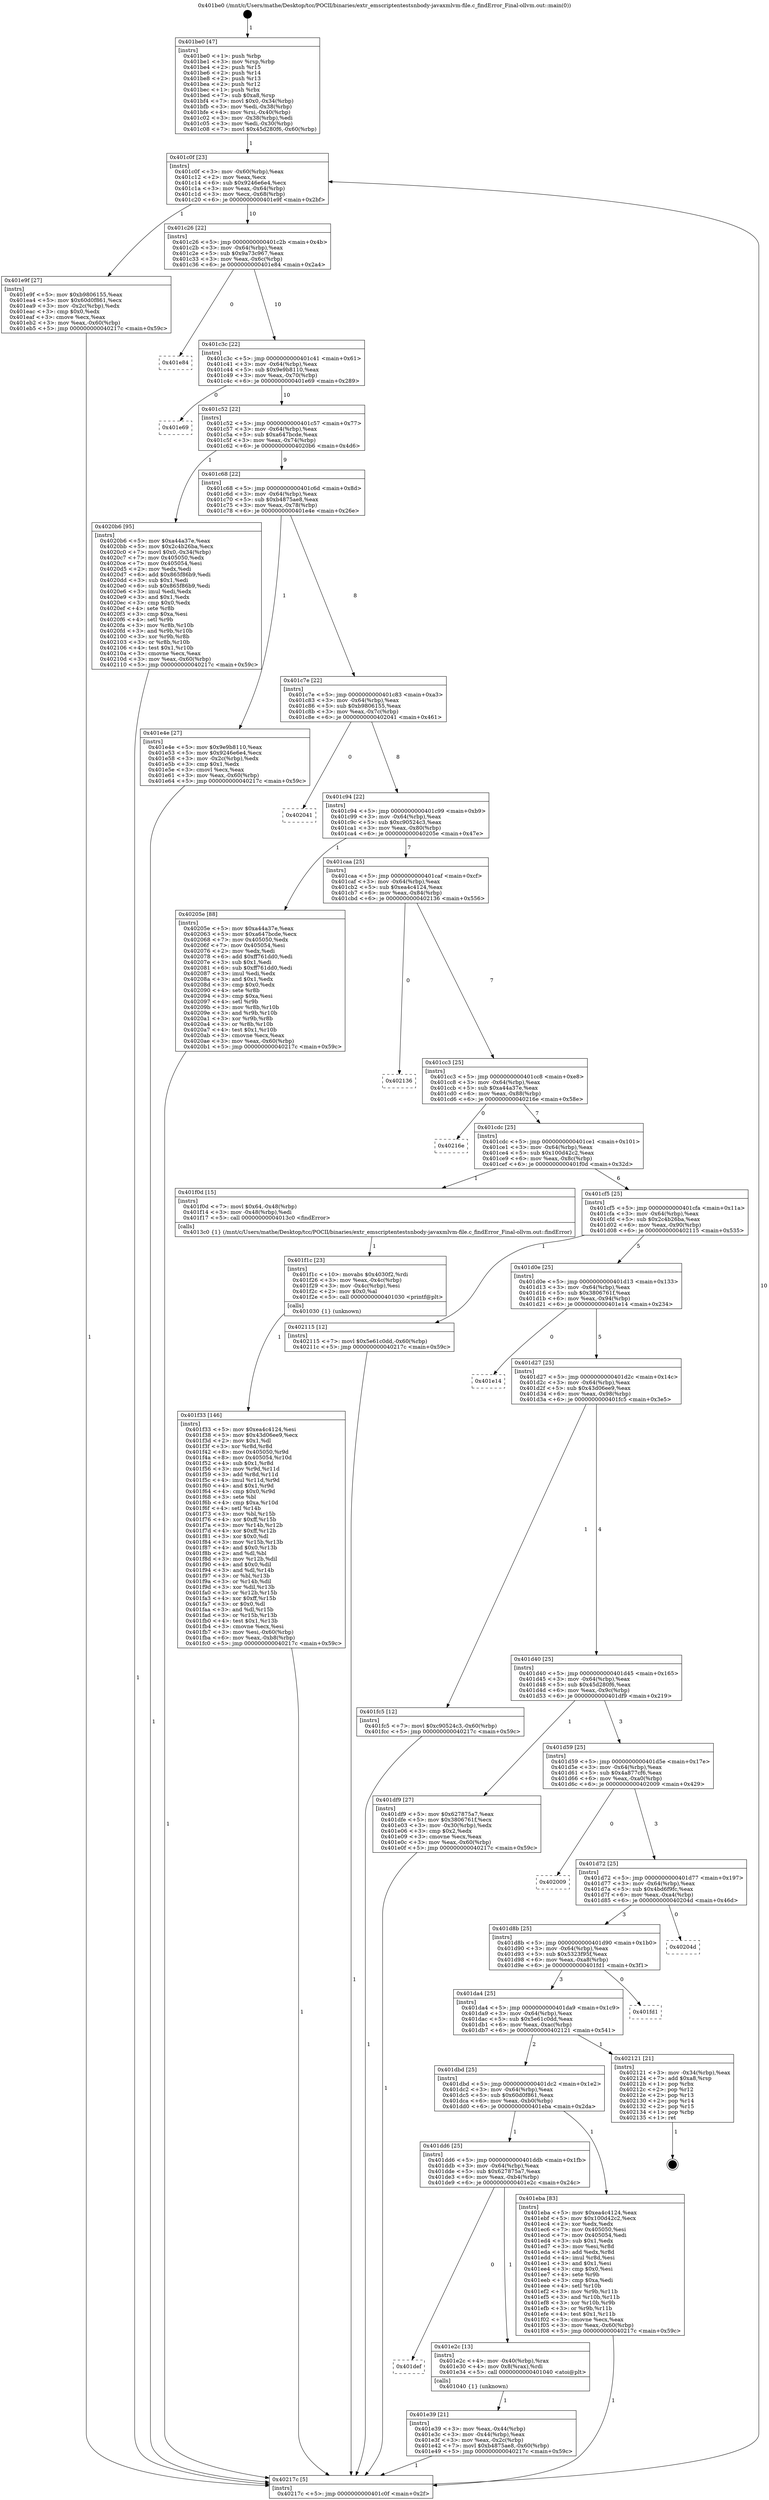 digraph "0x401be0" {
  label = "0x401be0 (/mnt/c/Users/mathe/Desktop/tcc/POCII/binaries/extr_emscriptentestsnbody-javaxmlvm-file.c_findError_Final-ollvm.out::main(0))"
  labelloc = "t"
  node[shape=record]

  Entry [label="",width=0.3,height=0.3,shape=circle,fillcolor=black,style=filled]
  "0x401c0f" [label="{
     0x401c0f [23]\l
     | [instrs]\l
     &nbsp;&nbsp;0x401c0f \<+3\>: mov -0x60(%rbp),%eax\l
     &nbsp;&nbsp;0x401c12 \<+2\>: mov %eax,%ecx\l
     &nbsp;&nbsp;0x401c14 \<+6\>: sub $0x9246e6e4,%ecx\l
     &nbsp;&nbsp;0x401c1a \<+3\>: mov %eax,-0x64(%rbp)\l
     &nbsp;&nbsp;0x401c1d \<+3\>: mov %ecx,-0x68(%rbp)\l
     &nbsp;&nbsp;0x401c20 \<+6\>: je 0000000000401e9f \<main+0x2bf\>\l
  }"]
  "0x401e9f" [label="{
     0x401e9f [27]\l
     | [instrs]\l
     &nbsp;&nbsp;0x401e9f \<+5\>: mov $0xb9806155,%eax\l
     &nbsp;&nbsp;0x401ea4 \<+5\>: mov $0x60d0f861,%ecx\l
     &nbsp;&nbsp;0x401ea9 \<+3\>: mov -0x2c(%rbp),%edx\l
     &nbsp;&nbsp;0x401eac \<+3\>: cmp $0x0,%edx\l
     &nbsp;&nbsp;0x401eaf \<+3\>: cmove %ecx,%eax\l
     &nbsp;&nbsp;0x401eb2 \<+3\>: mov %eax,-0x60(%rbp)\l
     &nbsp;&nbsp;0x401eb5 \<+5\>: jmp 000000000040217c \<main+0x59c\>\l
  }"]
  "0x401c26" [label="{
     0x401c26 [22]\l
     | [instrs]\l
     &nbsp;&nbsp;0x401c26 \<+5\>: jmp 0000000000401c2b \<main+0x4b\>\l
     &nbsp;&nbsp;0x401c2b \<+3\>: mov -0x64(%rbp),%eax\l
     &nbsp;&nbsp;0x401c2e \<+5\>: sub $0x9a73c967,%eax\l
     &nbsp;&nbsp;0x401c33 \<+3\>: mov %eax,-0x6c(%rbp)\l
     &nbsp;&nbsp;0x401c36 \<+6\>: je 0000000000401e84 \<main+0x2a4\>\l
  }"]
  Exit [label="",width=0.3,height=0.3,shape=circle,fillcolor=black,style=filled,peripheries=2]
  "0x401e84" [label="{
     0x401e84\l
  }", style=dashed]
  "0x401c3c" [label="{
     0x401c3c [22]\l
     | [instrs]\l
     &nbsp;&nbsp;0x401c3c \<+5\>: jmp 0000000000401c41 \<main+0x61\>\l
     &nbsp;&nbsp;0x401c41 \<+3\>: mov -0x64(%rbp),%eax\l
     &nbsp;&nbsp;0x401c44 \<+5\>: sub $0x9e9b8110,%eax\l
     &nbsp;&nbsp;0x401c49 \<+3\>: mov %eax,-0x70(%rbp)\l
     &nbsp;&nbsp;0x401c4c \<+6\>: je 0000000000401e69 \<main+0x289\>\l
  }"]
  "0x401f33" [label="{
     0x401f33 [146]\l
     | [instrs]\l
     &nbsp;&nbsp;0x401f33 \<+5\>: mov $0xea4c4124,%esi\l
     &nbsp;&nbsp;0x401f38 \<+5\>: mov $0x43d06ee9,%ecx\l
     &nbsp;&nbsp;0x401f3d \<+2\>: mov $0x1,%dl\l
     &nbsp;&nbsp;0x401f3f \<+3\>: xor %r8d,%r8d\l
     &nbsp;&nbsp;0x401f42 \<+8\>: mov 0x405050,%r9d\l
     &nbsp;&nbsp;0x401f4a \<+8\>: mov 0x405054,%r10d\l
     &nbsp;&nbsp;0x401f52 \<+4\>: sub $0x1,%r8d\l
     &nbsp;&nbsp;0x401f56 \<+3\>: mov %r9d,%r11d\l
     &nbsp;&nbsp;0x401f59 \<+3\>: add %r8d,%r11d\l
     &nbsp;&nbsp;0x401f5c \<+4\>: imul %r11d,%r9d\l
     &nbsp;&nbsp;0x401f60 \<+4\>: and $0x1,%r9d\l
     &nbsp;&nbsp;0x401f64 \<+4\>: cmp $0x0,%r9d\l
     &nbsp;&nbsp;0x401f68 \<+3\>: sete %bl\l
     &nbsp;&nbsp;0x401f6b \<+4\>: cmp $0xa,%r10d\l
     &nbsp;&nbsp;0x401f6f \<+4\>: setl %r14b\l
     &nbsp;&nbsp;0x401f73 \<+3\>: mov %bl,%r15b\l
     &nbsp;&nbsp;0x401f76 \<+4\>: xor $0xff,%r15b\l
     &nbsp;&nbsp;0x401f7a \<+3\>: mov %r14b,%r12b\l
     &nbsp;&nbsp;0x401f7d \<+4\>: xor $0xff,%r12b\l
     &nbsp;&nbsp;0x401f81 \<+3\>: xor $0x0,%dl\l
     &nbsp;&nbsp;0x401f84 \<+3\>: mov %r15b,%r13b\l
     &nbsp;&nbsp;0x401f87 \<+4\>: and $0x0,%r13b\l
     &nbsp;&nbsp;0x401f8b \<+2\>: and %dl,%bl\l
     &nbsp;&nbsp;0x401f8d \<+3\>: mov %r12b,%dil\l
     &nbsp;&nbsp;0x401f90 \<+4\>: and $0x0,%dil\l
     &nbsp;&nbsp;0x401f94 \<+3\>: and %dl,%r14b\l
     &nbsp;&nbsp;0x401f97 \<+3\>: or %bl,%r13b\l
     &nbsp;&nbsp;0x401f9a \<+3\>: or %r14b,%dil\l
     &nbsp;&nbsp;0x401f9d \<+3\>: xor %dil,%r13b\l
     &nbsp;&nbsp;0x401fa0 \<+3\>: or %r12b,%r15b\l
     &nbsp;&nbsp;0x401fa3 \<+4\>: xor $0xff,%r15b\l
     &nbsp;&nbsp;0x401fa7 \<+3\>: or $0x0,%dl\l
     &nbsp;&nbsp;0x401faa \<+3\>: and %dl,%r15b\l
     &nbsp;&nbsp;0x401fad \<+3\>: or %r15b,%r13b\l
     &nbsp;&nbsp;0x401fb0 \<+4\>: test $0x1,%r13b\l
     &nbsp;&nbsp;0x401fb4 \<+3\>: cmovne %ecx,%esi\l
     &nbsp;&nbsp;0x401fb7 \<+3\>: mov %esi,-0x60(%rbp)\l
     &nbsp;&nbsp;0x401fba \<+6\>: mov %eax,-0xb8(%rbp)\l
     &nbsp;&nbsp;0x401fc0 \<+5\>: jmp 000000000040217c \<main+0x59c\>\l
  }"]
  "0x401e69" [label="{
     0x401e69\l
  }", style=dashed]
  "0x401c52" [label="{
     0x401c52 [22]\l
     | [instrs]\l
     &nbsp;&nbsp;0x401c52 \<+5\>: jmp 0000000000401c57 \<main+0x77\>\l
     &nbsp;&nbsp;0x401c57 \<+3\>: mov -0x64(%rbp),%eax\l
     &nbsp;&nbsp;0x401c5a \<+5\>: sub $0xa647bcde,%eax\l
     &nbsp;&nbsp;0x401c5f \<+3\>: mov %eax,-0x74(%rbp)\l
     &nbsp;&nbsp;0x401c62 \<+6\>: je 00000000004020b6 \<main+0x4d6\>\l
  }"]
  "0x401f1c" [label="{
     0x401f1c [23]\l
     | [instrs]\l
     &nbsp;&nbsp;0x401f1c \<+10\>: movabs $0x4030f2,%rdi\l
     &nbsp;&nbsp;0x401f26 \<+3\>: mov %eax,-0x4c(%rbp)\l
     &nbsp;&nbsp;0x401f29 \<+3\>: mov -0x4c(%rbp),%esi\l
     &nbsp;&nbsp;0x401f2c \<+2\>: mov $0x0,%al\l
     &nbsp;&nbsp;0x401f2e \<+5\>: call 0000000000401030 \<printf@plt\>\l
     | [calls]\l
     &nbsp;&nbsp;0x401030 \{1\} (unknown)\l
  }"]
  "0x4020b6" [label="{
     0x4020b6 [95]\l
     | [instrs]\l
     &nbsp;&nbsp;0x4020b6 \<+5\>: mov $0xa44a37e,%eax\l
     &nbsp;&nbsp;0x4020bb \<+5\>: mov $0x2c4b26ba,%ecx\l
     &nbsp;&nbsp;0x4020c0 \<+7\>: movl $0x0,-0x34(%rbp)\l
     &nbsp;&nbsp;0x4020c7 \<+7\>: mov 0x405050,%edx\l
     &nbsp;&nbsp;0x4020ce \<+7\>: mov 0x405054,%esi\l
     &nbsp;&nbsp;0x4020d5 \<+2\>: mov %edx,%edi\l
     &nbsp;&nbsp;0x4020d7 \<+6\>: add $0x865f86b9,%edi\l
     &nbsp;&nbsp;0x4020dd \<+3\>: sub $0x1,%edi\l
     &nbsp;&nbsp;0x4020e0 \<+6\>: sub $0x865f86b9,%edi\l
     &nbsp;&nbsp;0x4020e6 \<+3\>: imul %edi,%edx\l
     &nbsp;&nbsp;0x4020e9 \<+3\>: and $0x1,%edx\l
     &nbsp;&nbsp;0x4020ec \<+3\>: cmp $0x0,%edx\l
     &nbsp;&nbsp;0x4020ef \<+4\>: sete %r8b\l
     &nbsp;&nbsp;0x4020f3 \<+3\>: cmp $0xa,%esi\l
     &nbsp;&nbsp;0x4020f6 \<+4\>: setl %r9b\l
     &nbsp;&nbsp;0x4020fa \<+3\>: mov %r8b,%r10b\l
     &nbsp;&nbsp;0x4020fd \<+3\>: and %r9b,%r10b\l
     &nbsp;&nbsp;0x402100 \<+3\>: xor %r9b,%r8b\l
     &nbsp;&nbsp;0x402103 \<+3\>: or %r8b,%r10b\l
     &nbsp;&nbsp;0x402106 \<+4\>: test $0x1,%r10b\l
     &nbsp;&nbsp;0x40210a \<+3\>: cmovne %ecx,%eax\l
     &nbsp;&nbsp;0x40210d \<+3\>: mov %eax,-0x60(%rbp)\l
     &nbsp;&nbsp;0x402110 \<+5\>: jmp 000000000040217c \<main+0x59c\>\l
  }"]
  "0x401c68" [label="{
     0x401c68 [22]\l
     | [instrs]\l
     &nbsp;&nbsp;0x401c68 \<+5\>: jmp 0000000000401c6d \<main+0x8d\>\l
     &nbsp;&nbsp;0x401c6d \<+3\>: mov -0x64(%rbp),%eax\l
     &nbsp;&nbsp;0x401c70 \<+5\>: sub $0xb4875ae8,%eax\l
     &nbsp;&nbsp;0x401c75 \<+3\>: mov %eax,-0x78(%rbp)\l
     &nbsp;&nbsp;0x401c78 \<+6\>: je 0000000000401e4e \<main+0x26e\>\l
  }"]
  "0x401e39" [label="{
     0x401e39 [21]\l
     | [instrs]\l
     &nbsp;&nbsp;0x401e39 \<+3\>: mov %eax,-0x44(%rbp)\l
     &nbsp;&nbsp;0x401e3c \<+3\>: mov -0x44(%rbp),%eax\l
     &nbsp;&nbsp;0x401e3f \<+3\>: mov %eax,-0x2c(%rbp)\l
     &nbsp;&nbsp;0x401e42 \<+7\>: movl $0xb4875ae8,-0x60(%rbp)\l
     &nbsp;&nbsp;0x401e49 \<+5\>: jmp 000000000040217c \<main+0x59c\>\l
  }"]
  "0x401e4e" [label="{
     0x401e4e [27]\l
     | [instrs]\l
     &nbsp;&nbsp;0x401e4e \<+5\>: mov $0x9e9b8110,%eax\l
     &nbsp;&nbsp;0x401e53 \<+5\>: mov $0x9246e6e4,%ecx\l
     &nbsp;&nbsp;0x401e58 \<+3\>: mov -0x2c(%rbp),%edx\l
     &nbsp;&nbsp;0x401e5b \<+3\>: cmp $0x1,%edx\l
     &nbsp;&nbsp;0x401e5e \<+3\>: cmovl %ecx,%eax\l
     &nbsp;&nbsp;0x401e61 \<+3\>: mov %eax,-0x60(%rbp)\l
     &nbsp;&nbsp;0x401e64 \<+5\>: jmp 000000000040217c \<main+0x59c\>\l
  }"]
  "0x401c7e" [label="{
     0x401c7e [22]\l
     | [instrs]\l
     &nbsp;&nbsp;0x401c7e \<+5\>: jmp 0000000000401c83 \<main+0xa3\>\l
     &nbsp;&nbsp;0x401c83 \<+3\>: mov -0x64(%rbp),%eax\l
     &nbsp;&nbsp;0x401c86 \<+5\>: sub $0xb9806155,%eax\l
     &nbsp;&nbsp;0x401c8b \<+3\>: mov %eax,-0x7c(%rbp)\l
     &nbsp;&nbsp;0x401c8e \<+6\>: je 0000000000402041 \<main+0x461\>\l
  }"]
  "0x401def" [label="{
     0x401def\l
  }", style=dashed]
  "0x402041" [label="{
     0x402041\l
  }", style=dashed]
  "0x401c94" [label="{
     0x401c94 [22]\l
     | [instrs]\l
     &nbsp;&nbsp;0x401c94 \<+5\>: jmp 0000000000401c99 \<main+0xb9\>\l
     &nbsp;&nbsp;0x401c99 \<+3\>: mov -0x64(%rbp),%eax\l
     &nbsp;&nbsp;0x401c9c \<+5\>: sub $0xc90524c3,%eax\l
     &nbsp;&nbsp;0x401ca1 \<+3\>: mov %eax,-0x80(%rbp)\l
     &nbsp;&nbsp;0x401ca4 \<+6\>: je 000000000040205e \<main+0x47e\>\l
  }"]
  "0x401e2c" [label="{
     0x401e2c [13]\l
     | [instrs]\l
     &nbsp;&nbsp;0x401e2c \<+4\>: mov -0x40(%rbp),%rax\l
     &nbsp;&nbsp;0x401e30 \<+4\>: mov 0x8(%rax),%rdi\l
     &nbsp;&nbsp;0x401e34 \<+5\>: call 0000000000401040 \<atoi@plt\>\l
     | [calls]\l
     &nbsp;&nbsp;0x401040 \{1\} (unknown)\l
  }"]
  "0x40205e" [label="{
     0x40205e [88]\l
     | [instrs]\l
     &nbsp;&nbsp;0x40205e \<+5\>: mov $0xa44a37e,%eax\l
     &nbsp;&nbsp;0x402063 \<+5\>: mov $0xa647bcde,%ecx\l
     &nbsp;&nbsp;0x402068 \<+7\>: mov 0x405050,%edx\l
     &nbsp;&nbsp;0x40206f \<+7\>: mov 0x405054,%esi\l
     &nbsp;&nbsp;0x402076 \<+2\>: mov %edx,%edi\l
     &nbsp;&nbsp;0x402078 \<+6\>: add $0xff761dd0,%edi\l
     &nbsp;&nbsp;0x40207e \<+3\>: sub $0x1,%edi\l
     &nbsp;&nbsp;0x402081 \<+6\>: sub $0xff761dd0,%edi\l
     &nbsp;&nbsp;0x402087 \<+3\>: imul %edi,%edx\l
     &nbsp;&nbsp;0x40208a \<+3\>: and $0x1,%edx\l
     &nbsp;&nbsp;0x40208d \<+3\>: cmp $0x0,%edx\l
     &nbsp;&nbsp;0x402090 \<+4\>: sete %r8b\l
     &nbsp;&nbsp;0x402094 \<+3\>: cmp $0xa,%esi\l
     &nbsp;&nbsp;0x402097 \<+4\>: setl %r9b\l
     &nbsp;&nbsp;0x40209b \<+3\>: mov %r8b,%r10b\l
     &nbsp;&nbsp;0x40209e \<+3\>: and %r9b,%r10b\l
     &nbsp;&nbsp;0x4020a1 \<+3\>: xor %r9b,%r8b\l
     &nbsp;&nbsp;0x4020a4 \<+3\>: or %r8b,%r10b\l
     &nbsp;&nbsp;0x4020a7 \<+4\>: test $0x1,%r10b\l
     &nbsp;&nbsp;0x4020ab \<+3\>: cmovne %ecx,%eax\l
     &nbsp;&nbsp;0x4020ae \<+3\>: mov %eax,-0x60(%rbp)\l
     &nbsp;&nbsp;0x4020b1 \<+5\>: jmp 000000000040217c \<main+0x59c\>\l
  }"]
  "0x401caa" [label="{
     0x401caa [25]\l
     | [instrs]\l
     &nbsp;&nbsp;0x401caa \<+5\>: jmp 0000000000401caf \<main+0xcf\>\l
     &nbsp;&nbsp;0x401caf \<+3\>: mov -0x64(%rbp),%eax\l
     &nbsp;&nbsp;0x401cb2 \<+5\>: sub $0xea4c4124,%eax\l
     &nbsp;&nbsp;0x401cb7 \<+6\>: mov %eax,-0x84(%rbp)\l
     &nbsp;&nbsp;0x401cbd \<+6\>: je 0000000000402136 \<main+0x556\>\l
  }"]
  "0x401dd6" [label="{
     0x401dd6 [25]\l
     | [instrs]\l
     &nbsp;&nbsp;0x401dd6 \<+5\>: jmp 0000000000401ddb \<main+0x1fb\>\l
     &nbsp;&nbsp;0x401ddb \<+3\>: mov -0x64(%rbp),%eax\l
     &nbsp;&nbsp;0x401dde \<+5\>: sub $0x627875a7,%eax\l
     &nbsp;&nbsp;0x401de3 \<+6\>: mov %eax,-0xb4(%rbp)\l
     &nbsp;&nbsp;0x401de9 \<+6\>: je 0000000000401e2c \<main+0x24c\>\l
  }"]
  "0x402136" [label="{
     0x402136\l
  }", style=dashed]
  "0x401cc3" [label="{
     0x401cc3 [25]\l
     | [instrs]\l
     &nbsp;&nbsp;0x401cc3 \<+5\>: jmp 0000000000401cc8 \<main+0xe8\>\l
     &nbsp;&nbsp;0x401cc8 \<+3\>: mov -0x64(%rbp),%eax\l
     &nbsp;&nbsp;0x401ccb \<+5\>: sub $0xa44a37e,%eax\l
     &nbsp;&nbsp;0x401cd0 \<+6\>: mov %eax,-0x88(%rbp)\l
     &nbsp;&nbsp;0x401cd6 \<+6\>: je 000000000040216e \<main+0x58e\>\l
  }"]
  "0x401eba" [label="{
     0x401eba [83]\l
     | [instrs]\l
     &nbsp;&nbsp;0x401eba \<+5\>: mov $0xea4c4124,%eax\l
     &nbsp;&nbsp;0x401ebf \<+5\>: mov $0x100d42c2,%ecx\l
     &nbsp;&nbsp;0x401ec4 \<+2\>: xor %edx,%edx\l
     &nbsp;&nbsp;0x401ec6 \<+7\>: mov 0x405050,%esi\l
     &nbsp;&nbsp;0x401ecd \<+7\>: mov 0x405054,%edi\l
     &nbsp;&nbsp;0x401ed4 \<+3\>: sub $0x1,%edx\l
     &nbsp;&nbsp;0x401ed7 \<+3\>: mov %esi,%r8d\l
     &nbsp;&nbsp;0x401eda \<+3\>: add %edx,%r8d\l
     &nbsp;&nbsp;0x401edd \<+4\>: imul %r8d,%esi\l
     &nbsp;&nbsp;0x401ee1 \<+3\>: and $0x1,%esi\l
     &nbsp;&nbsp;0x401ee4 \<+3\>: cmp $0x0,%esi\l
     &nbsp;&nbsp;0x401ee7 \<+4\>: sete %r9b\l
     &nbsp;&nbsp;0x401eeb \<+3\>: cmp $0xa,%edi\l
     &nbsp;&nbsp;0x401eee \<+4\>: setl %r10b\l
     &nbsp;&nbsp;0x401ef2 \<+3\>: mov %r9b,%r11b\l
     &nbsp;&nbsp;0x401ef5 \<+3\>: and %r10b,%r11b\l
     &nbsp;&nbsp;0x401ef8 \<+3\>: xor %r10b,%r9b\l
     &nbsp;&nbsp;0x401efb \<+3\>: or %r9b,%r11b\l
     &nbsp;&nbsp;0x401efe \<+4\>: test $0x1,%r11b\l
     &nbsp;&nbsp;0x401f02 \<+3\>: cmovne %ecx,%eax\l
     &nbsp;&nbsp;0x401f05 \<+3\>: mov %eax,-0x60(%rbp)\l
     &nbsp;&nbsp;0x401f08 \<+5\>: jmp 000000000040217c \<main+0x59c\>\l
  }"]
  "0x40216e" [label="{
     0x40216e\l
  }", style=dashed]
  "0x401cdc" [label="{
     0x401cdc [25]\l
     | [instrs]\l
     &nbsp;&nbsp;0x401cdc \<+5\>: jmp 0000000000401ce1 \<main+0x101\>\l
     &nbsp;&nbsp;0x401ce1 \<+3\>: mov -0x64(%rbp),%eax\l
     &nbsp;&nbsp;0x401ce4 \<+5\>: sub $0x100d42c2,%eax\l
     &nbsp;&nbsp;0x401ce9 \<+6\>: mov %eax,-0x8c(%rbp)\l
     &nbsp;&nbsp;0x401cef \<+6\>: je 0000000000401f0d \<main+0x32d\>\l
  }"]
  "0x401dbd" [label="{
     0x401dbd [25]\l
     | [instrs]\l
     &nbsp;&nbsp;0x401dbd \<+5\>: jmp 0000000000401dc2 \<main+0x1e2\>\l
     &nbsp;&nbsp;0x401dc2 \<+3\>: mov -0x64(%rbp),%eax\l
     &nbsp;&nbsp;0x401dc5 \<+5\>: sub $0x60d0f861,%eax\l
     &nbsp;&nbsp;0x401dca \<+6\>: mov %eax,-0xb0(%rbp)\l
     &nbsp;&nbsp;0x401dd0 \<+6\>: je 0000000000401eba \<main+0x2da\>\l
  }"]
  "0x401f0d" [label="{
     0x401f0d [15]\l
     | [instrs]\l
     &nbsp;&nbsp;0x401f0d \<+7\>: movl $0x64,-0x48(%rbp)\l
     &nbsp;&nbsp;0x401f14 \<+3\>: mov -0x48(%rbp),%edi\l
     &nbsp;&nbsp;0x401f17 \<+5\>: call 00000000004013c0 \<findError\>\l
     | [calls]\l
     &nbsp;&nbsp;0x4013c0 \{1\} (/mnt/c/Users/mathe/Desktop/tcc/POCII/binaries/extr_emscriptentestsnbody-javaxmlvm-file.c_findError_Final-ollvm.out::findError)\l
  }"]
  "0x401cf5" [label="{
     0x401cf5 [25]\l
     | [instrs]\l
     &nbsp;&nbsp;0x401cf5 \<+5\>: jmp 0000000000401cfa \<main+0x11a\>\l
     &nbsp;&nbsp;0x401cfa \<+3\>: mov -0x64(%rbp),%eax\l
     &nbsp;&nbsp;0x401cfd \<+5\>: sub $0x2c4b26ba,%eax\l
     &nbsp;&nbsp;0x401d02 \<+6\>: mov %eax,-0x90(%rbp)\l
     &nbsp;&nbsp;0x401d08 \<+6\>: je 0000000000402115 \<main+0x535\>\l
  }"]
  "0x402121" [label="{
     0x402121 [21]\l
     | [instrs]\l
     &nbsp;&nbsp;0x402121 \<+3\>: mov -0x34(%rbp),%eax\l
     &nbsp;&nbsp;0x402124 \<+7\>: add $0xa8,%rsp\l
     &nbsp;&nbsp;0x40212b \<+1\>: pop %rbx\l
     &nbsp;&nbsp;0x40212c \<+2\>: pop %r12\l
     &nbsp;&nbsp;0x40212e \<+2\>: pop %r13\l
     &nbsp;&nbsp;0x402130 \<+2\>: pop %r14\l
     &nbsp;&nbsp;0x402132 \<+2\>: pop %r15\l
     &nbsp;&nbsp;0x402134 \<+1\>: pop %rbp\l
     &nbsp;&nbsp;0x402135 \<+1\>: ret\l
  }"]
  "0x402115" [label="{
     0x402115 [12]\l
     | [instrs]\l
     &nbsp;&nbsp;0x402115 \<+7\>: movl $0x5e61c0dd,-0x60(%rbp)\l
     &nbsp;&nbsp;0x40211c \<+5\>: jmp 000000000040217c \<main+0x59c\>\l
  }"]
  "0x401d0e" [label="{
     0x401d0e [25]\l
     | [instrs]\l
     &nbsp;&nbsp;0x401d0e \<+5\>: jmp 0000000000401d13 \<main+0x133\>\l
     &nbsp;&nbsp;0x401d13 \<+3\>: mov -0x64(%rbp),%eax\l
     &nbsp;&nbsp;0x401d16 \<+5\>: sub $0x3806761f,%eax\l
     &nbsp;&nbsp;0x401d1b \<+6\>: mov %eax,-0x94(%rbp)\l
     &nbsp;&nbsp;0x401d21 \<+6\>: je 0000000000401e14 \<main+0x234\>\l
  }"]
  "0x401da4" [label="{
     0x401da4 [25]\l
     | [instrs]\l
     &nbsp;&nbsp;0x401da4 \<+5\>: jmp 0000000000401da9 \<main+0x1c9\>\l
     &nbsp;&nbsp;0x401da9 \<+3\>: mov -0x64(%rbp),%eax\l
     &nbsp;&nbsp;0x401dac \<+5\>: sub $0x5e61c0dd,%eax\l
     &nbsp;&nbsp;0x401db1 \<+6\>: mov %eax,-0xac(%rbp)\l
     &nbsp;&nbsp;0x401db7 \<+6\>: je 0000000000402121 \<main+0x541\>\l
  }"]
  "0x401e14" [label="{
     0x401e14\l
  }", style=dashed]
  "0x401d27" [label="{
     0x401d27 [25]\l
     | [instrs]\l
     &nbsp;&nbsp;0x401d27 \<+5\>: jmp 0000000000401d2c \<main+0x14c\>\l
     &nbsp;&nbsp;0x401d2c \<+3\>: mov -0x64(%rbp),%eax\l
     &nbsp;&nbsp;0x401d2f \<+5\>: sub $0x43d06ee9,%eax\l
     &nbsp;&nbsp;0x401d34 \<+6\>: mov %eax,-0x98(%rbp)\l
     &nbsp;&nbsp;0x401d3a \<+6\>: je 0000000000401fc5 \<main+0x3e5\>\l
  }"]
  "0x401fd1" [label="{
     0x401fd1\l
  }", style=dashed]
  "0x401fc5" [label="{
     0x401fc5 [12]\l
     | [instrs]\l
     &nbsp;&nbsp;0x401fc5 \<+7\>: movl $0xc90524c3,-0x60(%rbp)\l
     &nbsp;&nbsp;0x401fcc \<+5\>: jmp 000000000040217c \<main+0x59c\>\l
  }"]
  "0x401d40" [label="{
     0x401d40 [25]\l
     | [instrs]\l
     &nbsp;&nbsp;0x401d40 \<+5\>: jmp 0000000000401d45 \<main+0x165\>\l
     &nbsp;&nbsp;0x401d45 \<+3\>: mov -0x64(%rbp),%eax\l
     &nbsp;&nbsp;0x401d48 \<+5\>: sub $0x45d280f6,%eax\l
     &nbsp;&nbsp;0x401d4d \<+6\>: mov %eax,-0x9c(%rbp)\l
     &nbsp;&nbsp;0x401d53 \<+6\>: je 0000000000401df9 \<main+0x219\>\l
  }"]
  "0x401d8b" [label="{
     0x401d8b [25]\l
     | [instrs]\l
     &nbsp;&nbsp;0x401d8b \<+5\>: jmp 0000000000401d90 \<main+0x1b0\>\l
     &nbsp;&nbsp;0x401d90 \<+3\>: mov -0x64(%rbp),%eax\l
     &nbsp;&nbsp;0x401d93 \<+5\>: sub $0x5323f95f,%eax\l
     &nbsp;&nbsp;0x401d98 \<+6\>: mov %eax,-0xa8(%rbp)\l
     &nbsp;&nbsp;0x401d9e \<+6\>: je 0000000000401fd1 \<main+0x3f1\>\l
  }"]
  "0x401df9" [label="{
     0x401df9 [27]\l
     | [instrs]\l
     &nbsp;&nbsp;0x401df9 \<+5\>: mov $0x627875a7,%eax\l
     &nbsp;&nbsp;0x401dfe \<+5\>: mov $0x3806761f,%ecx\l
     &nbsp;&nbsp;0x401e03 \<+3\>: mov -0x30(%rbp),%edx\l
     &nbsp;&nbsp;0x401e06 \<+3\>: cmp $0x2,%edx\l
     &nbsp;&nbsp;0x401e09 \<+3\>: cmovne %ecx,%eax\l
     &nbsp;&nbsp;0x401e0c \<+3\>: mov %eax,-0x60(%rbp)\l
     &nbsp;&nbsp;0x401e0f \<+5\>: jmp 000000000040217c \<main+0x59c\>\l
  }"]
  "0x401d59" [label="{
     0x401d59 [25]\l
     | [instrs]\l
     &nbsp;&nbsp;0x401d59 \<+5\>: jmp 0000000000401d5e \<main+0x17e\>\l
     &nbsp;&nbsp;0x401d5e \<+3\>: mov -0x64(%rbp),%eax\l
     &nbsp;&nbsp;0x401d61 \<+5\>: sub $0x4a877cf6,%eax\l
     &nbsp;&nbsp;0x401d66 \<+6\>: mov %eax,-0xa0(%rbp)\l
     &nbsp;&nbsp;0x401d6c \<+6\>: je 0000000000402009 \<main+0x429\>\l
  }"]
  "0x40217c" [label="{
     0x40217c [5]\l
     | [instrs]\l
     &nbsp;&nbsp;0x40217c \<+5\>: jmp 0000000000401c0f \<main+0x2f\>\l
  }"]
  "0x401be0" [label="{
     0x401be0 [47]\l
     | [instrs]\l
     &nbsp;&nbsp;0x401be0 \<+1\>: push %rbp\l
     &nbsp;&nbsp;0x401be1 \<+3\>: mov %rsp,%rbp\l
     &nbsp;&nbsp;0x401be4 \<+2\>: push %r15\l
     &nbsp;&nbsp;0x401be6 \<+2\>: push %r14\l
     &nbsp;&nbsp;0x401be8 \<+2\>: push %r13\l
     &nbsp;&nbsp;0x401bea \<+2\>: push %r12\l
     &nbsp;&nbsp;0x401bec \<+1\>: push %rbx\l
     &nbsp;&nbsp;0x401bed \<+7\>: sub $0xa8,%rsp\l
     &nbsp;&nbsp;0x401bf4 \<+7\>: movl $0x0,-0x34(%rbp)\l
     &nbsp;&nbsp;0x401bfb \<+3\>: mov %edi,-0x38(%rbp)\l
     &nbsp;&nbsp;0x401bfe \<+4\>: mov %rsi,-0x40(%rbp)\l
     &nbsp;&nbsp;0x401c02 \<+3\>: mov -0x38(%rbp),%edi\l
     &nbsp;&nbsp;0x401c05 \<+3\>: mov %edi,-0x30(%rbp)\l
     &nbsp;&nbsp;0x401c08 \<+7\>: movl $0x45d280f6,-0x60(%rbp)\l
  }"]
  "0x40204d" [label="{
     0x40204d\l
  }", style=dashed]
  "0x402009" [label="{
     0x402009\l
  }", style=dashed]
  "0x401d72" [label="{
     0x401d72 [25]\l
     | [instrs]\l
     &nbsp;&nbsp;0x401d72 \<+5\>: jmp 0000000000401d77 \<main+0x197\>\l
     &nbsp;&nbsp;0x401d77 \<+3\>: mov -0x64(%rbp),%eax\l
     &nbsp;&nbsp;0x401d7a \<+5\>: sub $0x4bd6f9fc,%eax\l
     &nbsp;&nbsp;0x401d7f \<+6\>: mov %eax,-0xa4(%rbp)\l
     &nbsp;&nbsp;0x401d85 \<+6\>: je 000000000040204d \<main+0x46d\>\l
  }"]
  Entry -> "0x401be0" [label=" 1"]
  "0x401c0f" -> "0x401e9f" [label=" 1"]
  "0x401c0f" -> "0x401c26" [label=" 10"]
  "0x402121" -> Exit [label=" 1"]
  "0x401c26" -> "0x401e84" [label=" 0"]
  "0x401c26" -> "0x401c3c" [label=" 10"]
  "0x402115" -> "0x40217c" [label=" 1"]
  "0x401c3c" -> "0x401e69" [label=" 0"]
  "0x401c3c" -> "0x401c52" [label=" 10"]
  "0x4020b6" -> "0x40217c" [label=" 1"]
  "0x401c52" -> "0x4020b6" [label=" 1"]
  "0x401c52" -> "0x401c68" [label=" 9"]
  "0x40205e" -> "0x40217c" [label=" 1"]
  "0x401c68" -> "0x401e4e" [label=" 1"]
  "0x401c68" -> "0x401c7e" [label=" 8"]
  "0x401fc5" -> "0x40217c" [label=" 1"]
  "0x401c7e" -> "0x402041" [label=" 0"]
  "0x401c7e" -> "0x401c94" [label=" 8"]
  "0x401f33" -> "0x40217c" [label=" 1"]
  "0x401c94" -> "0x40205e" [label=" 1"]
  "0x401c94" -> "0x401caa" [label=" 7"]
  "0x401f1c" -> "0x401f33" [label=" 1"]
  "0x401caa" -> "0x402136" [label=" 0"]
  "0x401caa" -> "0x401cc3" [label=" 7"]
  "0x401eba" -> "0x40217c" [label=" 1"]
  "0x401cc3" -> "0x40216e" [label=" 0"]
  "0x401cc3" -> "0x401cdc" [label=" 7"]
  "0x401e9f" -> "0x40217c" [label=" 1"]
  "0x401cdc" -> "0x401f0d" [label=" 1"]
  "0x401cdc" -> "0x401cf5" [label=" 6"]
  "0x401e39" -> "0x40217c" [label=" 1"]
  "0x401cf5" -> "0x402115" [label=" 1"]
  "0x401cf5" -> "0x401d0e" [label=" 5"]
  "0x401e2c" -> "0x401e39" [label=" 1"]
  "0x401d0e" -> "0x401e14" [label=" 0"]
  "0x401d0e" -> "0x401d27" [label=" 5"]
  "0x401dd6" -> "0x401e2c" [label=" 1"]
  "0x401d27" -> "0x401fc5" [label=" 1"]
  "0x401d27" -> "0x401d40" [label=" 4"]
  "0x401f0d" -> "0x401f1c" [label=" 1"]
  "0x401d40" -> "0x401df9" [label=" 1"]
  "0x401d40" -> "0x401d59" [label=" 3"]
  "0x401df9" -> "0x40217c" [label=" 1"]
  "0x401be0" -> "0x401c0f" [label=" 1"]
  "0x40217c" -> "0x401c0f" [label=" 10"]
  "0x401dbd" -> "0x401eba" [label=" 1"]
  "0x401d59" -> "0x402009" [label=" 0"]
  "0x401d59" -> "0x401d72" [label=" 3"]
  "0x401e4e" -> "0x40217c" [label=" 1"]
  "0x401d72" -> "0x40204d" [label=" 0"]
  "0x401d72" -> "0x401d8b" [label=" 3"]
  "0x401dbd" -> "0x401dd6" [label=" 1"]
  "0x401d8b" -> "0x401fd1" [label=" 0"]
  "0x401d8b" -> "0x401da4" [label=" 3"]
  "0x401dd6" -> "0x401def" [label=" 0"]
  "0x401da4" -> "0x402121" [label=" 1"]
  "0x401da4" -> "0x401dbd" [label=" 2"]
}
